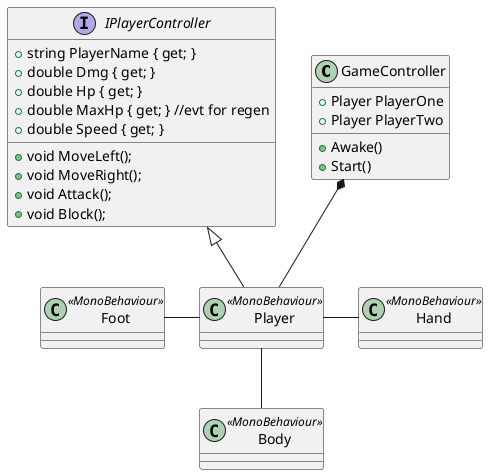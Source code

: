 @startuml

class GameController{
    + Player PlayerOne
    + Player PlayerTwo
    + Awake()
    + Start()
}

class Player <<MonoBehaviour>>{

}

class Hand <<MonoBehaviour>>{

}

class Foot <<MonoBehaviour>>{

}

class Body <<MonoBehaviour>>{

}

interface IPlayerController
{
    + string PlayerName { get; }
    + double Dmg { get; }
    + double Hp { get; }
    + double MaxHp { get; } //evt for regen
    + double Speed { get; }
    + void MoveLeft();
    + void MoveRight();
    + void Attack();
    + void Block();
}

GameController *-- Player
Player -up-|> IPlayerController
Player -right- Hand
Player -left- Foot
Player -down- Body


@enduml
